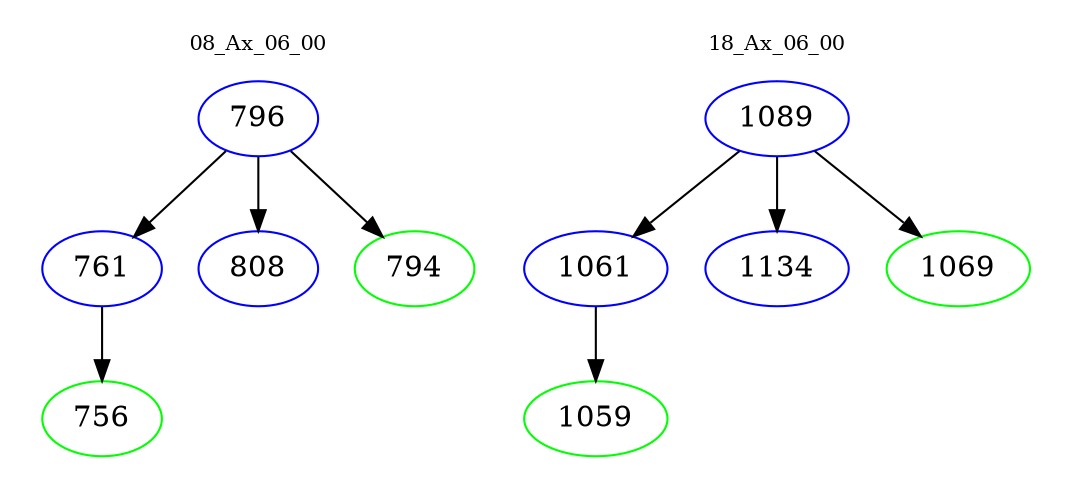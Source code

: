 digraph{
subgraph cluster_0 {
color = white
label = "08_Ax_06_00";
fontsize=10;
T0_796 [label="796", color="blue"]
T0_796 -> T0_761 [color="black"]
T0_761 [label="761", color="blue"]
T0_761 -> T0_756 [color="black"]
T0_756 [label="756", color="green"]
T0_796 -> T0_808 [color="black"]
T0_808 [label="808", color="blue"]
T0_796 -> T0_794 [color="black"]
T0_794 [label="794", color="green"]
}
subgraph cluster_1 {
color = white
label = "18_Ax_06_00";
fontsize=10;
T1_1089 [label="1089", color="blue"]
T1_1089 -> T1_1061 [color="black"]
T1_1061 [label="1061", color="blue"]
T1_1061 -> T1_1059 [color="black"]
T1_1059 [label="1059", color="green"]
T1_1089 -> T1_1134 [color="black"]
T1_1134 [label="1134", color="blue"]
T1_1089 -> T1_1069 [color="black"]
T1_1069 [label="1069", color="green"]
}
}
